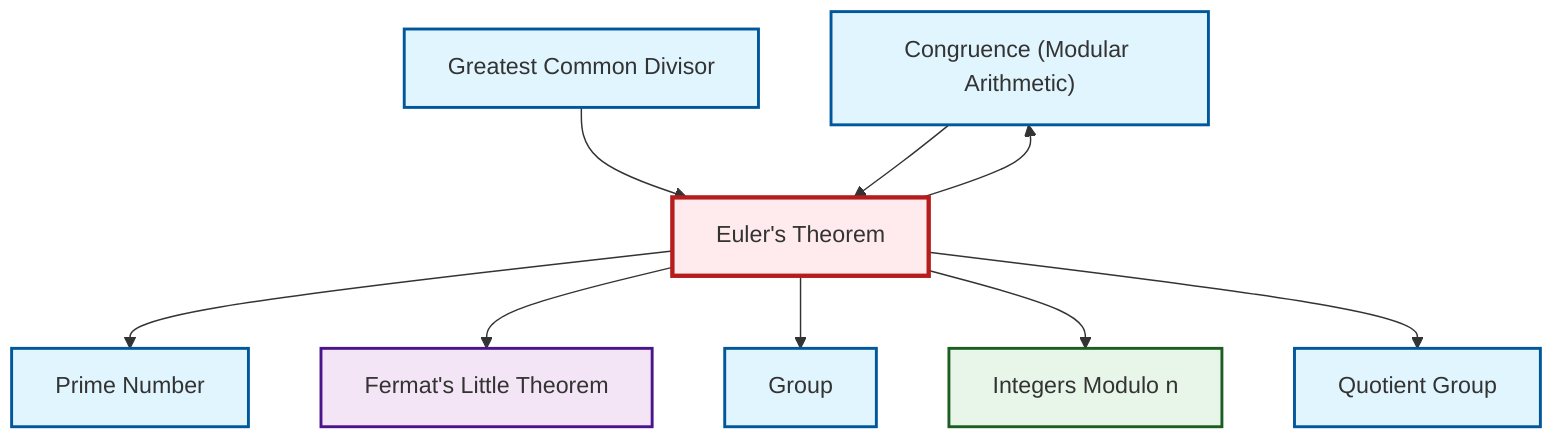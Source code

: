 graph TD
    classDef definition fill:#e1f5fe,stroke:#01579b,stroke-width:2px
    classDef theorem fill:#f3e5f5,stroke:#4a148c,stroke-width:2px
    classDef axiom fill:#fff3e0,stroke:#e65100,stroke-width:2px
    classDef example fill:#e8f5e9,stroke:#1b5e20,stroke-width:2px
    classDef current fill:#ffebee,stroke:#b71c1c,stroke-width:3px
    def-prime["Prime Number"]:::definition
    def-congruence["Congruence (Modular Arithmetic)"]:::definition
    def-quotient-group["Quotient Group"]:::definition
    thm-euler["Euler's Theorem"]:::theorem
    def-gcd["Greatest Common Divisor"]:::definition
    thm-fermat-little["Fermat's Little Theorem"]:::theorem
    def-group["Group"]:::definition
    ex-quotient-integers-mod-n["Integers Modulo n"]:::example
    thm-euler --> def-prime
    thm-euler --> def-congruence
    thm-euler --> thm-fermat-little
    def-gcd --> thm-euler
    thm-euler --> def-group
    def-congruence --> thm-euler
    thm-euler --> ex-quotient-integers-mod-n
    thm-euler --> def-quotient-group
    class thm-euler current